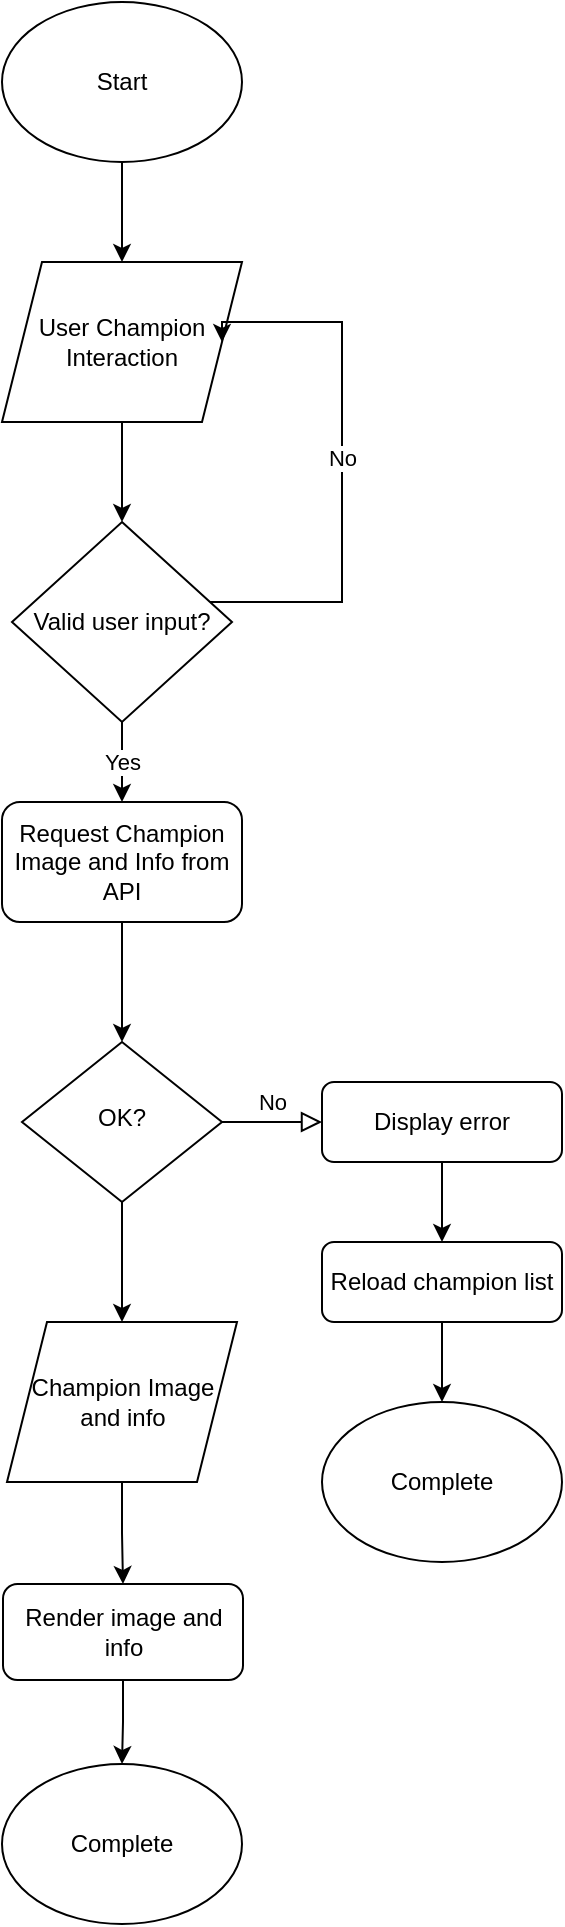 <mxfile version="21.0.8" type="github">
  <diagram id="C5RBs43oDa-KdzZeNtuy" name="Page-1">
    <mxGraphModel dx="521" dy="531" grid="1" gridSize="10" guides="1" tooltips="1" connect="1" arrows="1" fold="1" page="1" pageScale="1" pageWidth="827" pageHeight="1169" math="0" shadow="0">
      <root>
        <mxCell id="WIyWlLk6GJQsqaUBKTNV-0" />
        <mxCell id="WIyWlLk6GJQsqaUBKTNV-1" parent="WIyWlLk6GJQsqaUBKTNV-0" />
        <mxCell id="WIyWlLk6GJQsqaUBKTNV-5" value="No" style="edgeStyle=orthogonalEdgeStyle;rounded=0;html=1;jettySize=auto;orthogonalLoop=1;fontSize=11;endArrow=block;endFill=0;endSize=8;strokeWidth=1;shadow=0;labelBackgroundColor=none;" parent="WIyWlLk6GJQsqaUBKTNV-1" source="WIyWlLk6GJQsqaUBKTNV-6" target="WIyWlLk6GJQsqaUBKTNV-7" edge="1">
          <mxGeometry y="10" relative="1" as="geometry">
            <mxPoint as="offset" />
          </mxGeometry>
        </mxCell>
        <mxCell id="pY9aYfTlfvUyu7qZ_oLR-15" style="edgeStyle=orthogonalEdgeStyle;rounded=0;orthogonalLoop=1;jettySize=auto;html=1;" edge="1" parent="WIyWlLk6GJQsqaUBKTNV-1" source="WIyWlLk6GJQsqaUBKTNV-6" target="pY9aYfTlfvUyu7qZ_oLR-12">
          <mxGeometry relative="1" as="geometry" />
        </mxCell>
        <mxCell id="WIyWlLk6GJQsqaUBKTNV-6" value="OK?" style="rhombus;whiteSpace=wrap;html=1;shadow=0;fontFamily=Helvetica;fontSize=12;align=center;strokeWidth=1;spacing=6;spacingTop=-4;" parent="WIyWlLk6GJQsqaUBKTNV-1" vertex="1">
          <mxGeometry x="170" y="560" width="100" height="80" as="geometry" />
        </mxCell>
        <mxCell id="pY9aYfTlfvUyu7qZ_oLR-25" style="edgeStyle=orthogonalEdgeStyle;rounded=0;orthogonalLoop=1;jettySize=auto;html=1;entryX=0.5;entryY=0;entryDx=0;entryDy=0;" edge="1" parent="WIyWlLk6GJQsqaUBKTNV-1" source="WIyWlLk6GJQsqaUBKTNV-7" target="pY9aYfTlfvUyu7qZ_oLR-18">
          <mxGeometry relative="1" as="geometry" />
        </mxCell>
        <mxCell id="WIyWlLk6GJQsqaUBKTNV-7" value="Display error" style="rounded=1;whiteSpace=wrap;html=1;fontSize=12;glass=0;strokeWidth=1;shadow=0;" parent="WIyWlLk6GJQsqaUBKTNV-1" vertex="1">
          <mxGeometry x="320" y="580" width="120" height="40" as="geometry" />
        </mxCell>
        <mxCell id="pY9aYfTlfvUyu7qZ_oLR-8" style="edgeStyle=orthogonalEdgeStyle;rounded=0;orthogonalLoop=1;jettySize=auto;html=1;entryX=0.5;entryY=0;entryDx=0;entryDy=0;" edge="1" parent="WIyWlLk6GJQsqaUBKTNV-1" source="pY9aYfTlfvUyu7qZ_oLR-1" target="pY9aYfTlfvUyu7qZ_oLR-2">
          <mxGeometry relative="1" as="geometry" />
        </mxCell>
        <mxCell id="pY9aYfTlfvUyu7qZ_oLR-1" value="Start" style="ellipse;whiteSpace=wrap;html=1;" vertex="1" parent="WIyWlLk6GJQsqaUBKTNV-1">
          <mxGeometry x="160" y="40" width="120" height="80" as="geometry" />
        </mxCell>
        <mxCell id="pY9aYfTlfvUyu7qZ_oLR-7" style="edgeStyle=orthogonalEdgeStyle;rounded=0;orthogonalLoop=1;jettySize=auto;html=1;entryX=0.5;entryY=0;entryDx=0;entryDy=0;" edge="1" parent="WIyWlLk6GJQsqaUBKTNV-1" source="pY9aYfTlfvUyu7qZ_oLR-2" target="pY9aYfTlfvUyu7qZ_oLR-5">
          <mxGeometry relative="1" as="geometry" />
        </mxCell>
        <mxCell id="pY9aYfTlfvUyu7qZ_oLR-2" value="User Champion Interaction" style="shape=parallelogram;perimeter=parallelogramPerimeter;whiteSpace=wrap;html=1;fixedSize=1;" vertex="1" parent="WIyWlLk6GJQsqaUBKTNV-1">
          <mxGeometry x="160" y="170" width="120" height="80" as="geometry" />
        </mxCell>
        <mxCell id="pY9aYfTlfvUyu7qZ_oLR-10" style="edgeStyle=orthogonalEdgeStyle;rounded=0;orthogonalLoop=1;jettySize=auto;html=1;" edge="1" parent="WIyWlLk6GJQsqaUBKTNV-1" source="pY9aYfTlfvUyu7qZ_oLR-3" target="WIyWlLk6GJQsqaUBKTNV-6">
          <mxGeometry relative="1" as="geometry" />
        </mxCell>
        <mxCell id="pY9aYfTlfvUyu7qZ_oLR-3" value="Request Champion Image and Info from API" style="rounded=1;whiteSpace=wrap;html=1;" vertex="1" parent="WIyWlLk6GJQsqaUBKTNV-1">
          <mxGeometry x="160" y="440" width="120" height="60" as="geometry" />
        </mxCell>
        <mxCell id="pY9aYfTlfvUyu7qZ_oLR-6" value="No" style="edgeStyle=orthogonalEdgeStyle;rounded=0;orthogonalLoop=1;jettySize=auto;html=1;entryX=1;entryY=0.5;entryDx=0;entryDy=0;" edge="1" parent="WIyWlLk6GJQsqaUBKTNV-1" source="pY9aYfTlfvUyu7qZ_oLR-5" target="pY9aYfTlfvUyu7qZ_oLR-2">
          <mxGeometry relative="1" as="geometry">
            <mxPoint x="310" y="200" as="targetPoint" />
            <Array as="points">
              <mxPoint x="330" y="340" />
              <mxPoint x="330" y="200" />
              <mxPoint x="270" y="200" />
            </Array>
          </mxGeometry>
        </mxCell>
        <mxCell id="pY9aYfTlfvUyu7qZ_oLR-9" value="Yes" style="edgeStyle=orthogonalEdgeStyle;rounded=0;orthogonalLoop=1;jettySize=auto;html=1;" edge="1" parent="WIyWlLk6GJQsqaUBKTNV-1" source="pY9aYfTlfvUyu7qZ_oLR-5" target="pY9aYfTlfvUyu7qZ_oLR-3">
          <mxGeometry relative="1" as="geometry" />
        </mxCell>
        <mxCell id="pY9aYfTlfvUyu7qZ_oLR-5" value="Valid user input?" style="rhombus;whiteSpace=wrap;html=1;" vertex="1" parent="WIyWlLk6GJQsqaUBKTNV-1">
          <mxGeometry x="165" y="300" width="110" height="100" as="geometry" />
        </mxCell>
        <mxCell id="pY9aYfTlfvUyu7qZ_oLR-16" style="edgeStyle=orthogonalEdgeStyle;rounded=0;orthogonalLoop=1;jettySize=auto;html=1;entryX=0.5;entryY=0;entryDx=0;entryDy=0;" edge="1" parent="WIyWlLk6GJQsqaUBKTNV-1" source="pY9aYfTlfvUyu7qZ_oLR-12" target="pY9aYfTlfvUyu7qZ_oLR-13">
          <mxGeometry relative="1" as="geometry" />
        </mxCell>
        <mxCell id="pY9aYfTlfvUyu7qZ_oLR-12" value="Champion Image and info" style="shape=parallelogram;perimeter=parallelogramPerimeter;whiteSpace=wrap;html=1;fixedSize=1;" vertex="1" parent="WIyWlLk6GJQsqaUBKTNV-1">
          <mxGeometry x="162.5" y="700" width="115" height="80" as="geometry" />
        </mxCell>
        <mxCell id="pY9aYfTlfvUyu7qZ_oLR-17" style="edgeStyle=orthogonalEdgeStyle;rounded=0;orthogonalLoop=1;jettySize=auto;html=1;" edge="1" parent="WIyWlLk6GJQsqaUBKTNV-1" source="pY9aYfTlfvUyu7qZ_oLR-13" target="pY9aYfTlfvUyu7qZ_oLR-14">
          <mxGeometry relative="1" as="geometry" />
        </mxCell>
        <mxCell id="pY9aYfTlfvUyu7qZ_oLR-13" value="Render image and info" style="rounded=1;whiteSpace=wrap;html=1;fontSize=12;glass=0;strokeWidth=1;shadow=0;" vertex="1" parent="WIyWlLk6GJQsqaUBKTNV-1">
          <mxGeometry x="160.5" y="831" width="120" height="48" as="geometry" />
        </mxCell>
        <mxCell id="pY9aYfTlfvUyu7qZ_oLR-14" value="Complete" style="ellipse;whiteSpace=wrap;html=1;" vertex="1" parent="WIyWlLk6GJQsqaUBKTNV-1">
          <mxGeometry x="160" y="921" width="120" height="80" as="geometry" />
        </mxCell>
        <mxCell id="pY9aYfTlfvUyu7qZ_oLR-21" style="edgeStyle=orthogonalEdgeStyle;rounded=0;orthogonalLoop=1;jettySize=auto;html=1;" edge="1" parent="WIyWlLk6GJQsqaUBKTNV-1" source="pY9aYfTlfvUyu7qZ_oLR-18" target="pY9aYfTlfvUyu7qZ_oLR-20">
          <mxGeometry relative="1" as="geometry" />
        </mxCell>
        <mxCell id="pY9aYfTlfvUyu7qZ_oLR-18" value="Reload champion list" style="rounded=1;whiteSpace=wrap;html=1;fontSize=12;glass=0;strokeWidth=1;shadow=0;" vertex="1" parent="WIyWlLk6GJQsqaUBKTNV-1">
          <mxGeometry x="320" y="660" width="120" height="40" as="geometry" />
        </mxCell>
        <mxCell id="pY9aYfTlfvUyu7qZ_oLR-20" value="Complete" style="ellipse;whiteSpace=wrap;html=1;" vertex="1" parent="WIyWlLk6GJQsqaUBKTNV-1">
          <mxGeometry x="320" y="740" width="120" height="80" as="geometry" />
        </mxCell>
      </root>
    </mxGraphModel>
  </diagram>
</mxfile>
